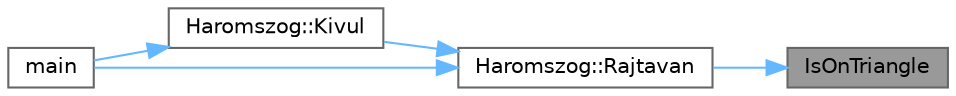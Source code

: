 digraph "IsOnTriangle"
{
 // LATEX_PDF_SIZE
  bgcolor="transparent";
  edge [fontname=Helvetica,fontsize=10,labelfontname=Helvetica,labelfontsize=10];
  node [fontname=Helvetica,fontsize=10,shape=box,height=0.2,width=0.4];
  rankdir="RL";
  Node1 [id="Node000001",label="IsOnTriangle",height=0.2,width=0.4,color="gray40", fillcolor="grey60", style="filled", fontcolor="black",tooltip="IsOnTriangle függvény. A függvény eldönti, hogy egy pont rajta van-e egy háromszögön."];
  Node1 -> Node2 [id="edge1_Node000001_Node000002",dir="back",color="steelblue1",style="solid",tooltip=" "];
  Node2 [id="Node000002",label="Haromszog::Rajtavan",height=0.2,width=0.4,color="grey40", fillcolor="white", style="filled",URL="$class_haromszog.html#adcfb90053414b3c447f83c2c9be07f18",tooltip="Haromszog Rajtavan függvény. A függvény eldönti, hogy egy pont rajta van-e a háromszögön."];
  Node2 -> Node3 [id="edge2_Node000002_Node000003",dir="back",color="steelblue1",style="solid",tooltip=" "];
  Node3 [id="Node000003",label="Haromszog::Kivul",height=0.2,width=0.4,color="grey40", fillcolor="white", style="filled",URL="$class_haromszog.html#a9ed79902d5a11c7d8d93c935ae364741",tooltip="Haromszog Kivul függvény. Eldönti, hogy a háromszög kívül van-e egy adott sugarú, origo középpontú kö..."];
  Node3 -> Node4 [id="edge3_Node000003_Node000004",dir="back",color="steelblue1",style="solid",tooltip=" "];
  Node4 [id="Node000004",label="main",height=0.2,width=0.4,color="grey40", fillcolor="white", style="filled",URL="$main_8cpp.html#a3c04138a5bfe5d72780bb7e82a18e627",tooltip=" "];
  Node2 -> Node4 [id="edge4_Node000002_Node000004",dir="back",color="steelblue1",style="solid",tooltip=" "];
}
